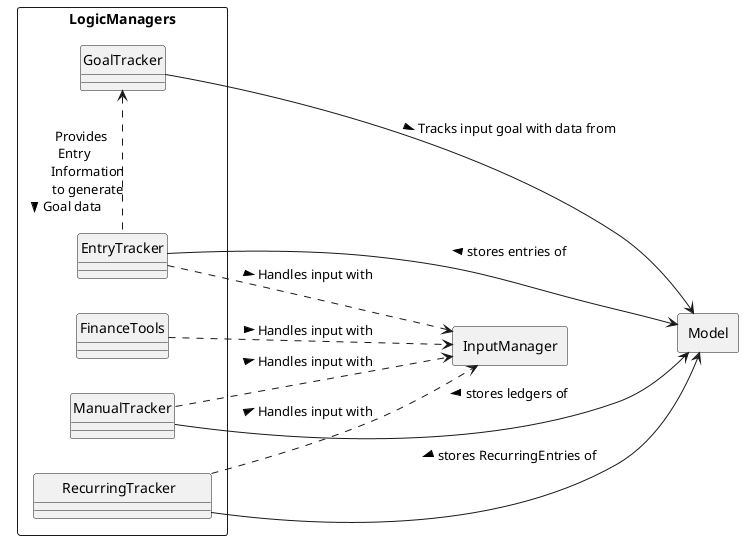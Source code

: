 @startuml
hide circle
skinparam classAttributeIconSize 0
skinparam BoxPadding 100
skinparam shadowing false
left to right direction


skinparam package<<Layout>> {
  borderColor Transparent
  backgroundColor Transparent
  fontColor Transparent
  stereotypeFontColor Transparent
}




rectangle Model {

}

rectangle InputManager {
}



rectangle LogicManagers {
    class ManualTracker {
    }
    
    class "       RecurringTracker         " {
    }

    class EntryTracker {
    }

    class GoalTracker {
    }

    class FinanceTools{
    }

    EntryTracker --> Model : < stores entries of
    ManualTracker --> Model : < stores ledgers of
    "       RecurringTracker         " ---> Model : < stores RecurringEntries of
}

ManualTracker ..> InputManager : > Handles input with
EntryTracker ..> InputManager : > Handles input with
"       RecurringTracker         " ..> InputManager : > Handles input with
FinanceTools ..> InputManager : > Handles input with

GoalTracker --> Model : Tracks input goal with data from >
GoalTracker <. EntryTracker :   \n         Provides\n      Entry \n             Information\n             to generate\n           Goal data >




@enduml